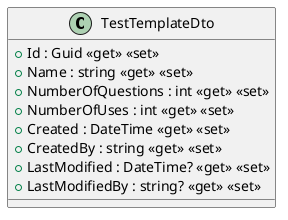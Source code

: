 @startuml
class TestTemplateDto {
    + Id : Guid <<get>> <<set>>
    + Name : string <<get>> <<set>>
    + NumberOfQuestions : int <<get>> <<set>>
    + NumberOfUses : int <<get>> <<set>>
    + Created : DateTime <<get>> <<set>>
    + CreatedBy : string <<get>> <<set>>
    + LastModified : DateTime? <<get>> <<set>>
    + LastModifiedBy : string? <<get>> <<set>>
}
@enduml